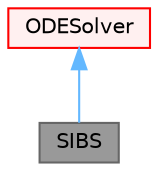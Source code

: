 digraph "SIBS"
{
 // LATEX_PDF_SIZE
  bgcolor="transparent";
  edge [fontname=Helvetica,fontsize=10,labelfontname=Helvetica,labelfontsize=10];
  node [fontname=Helvetica,fontsize=10,shape=box,height=0.2,width=0.4];
  Node1 [id="Node000001",label="SIBS",height=0.2,width=0.4,color="gray40", fillcolor="grey60", style="filled", fontcolor="black",tooltip="A semi-implicit mid-point solver for stiff systems of ordinary differential equations."];
  Node2 -> Node1 [id="edge1_Node000001_Node000002",dir="back",color="steelblue1",style="solid",tooltip=" "];
  Node2 [id="Node000002",label="ODESolver",height=0.2,width=0.4,color="red", fillcolor="#FFF0F0", style="filled",URL="$classFoam_1_1ODESolver.html",tooltip="Abstract base-class for ODE system solvers."];
}
